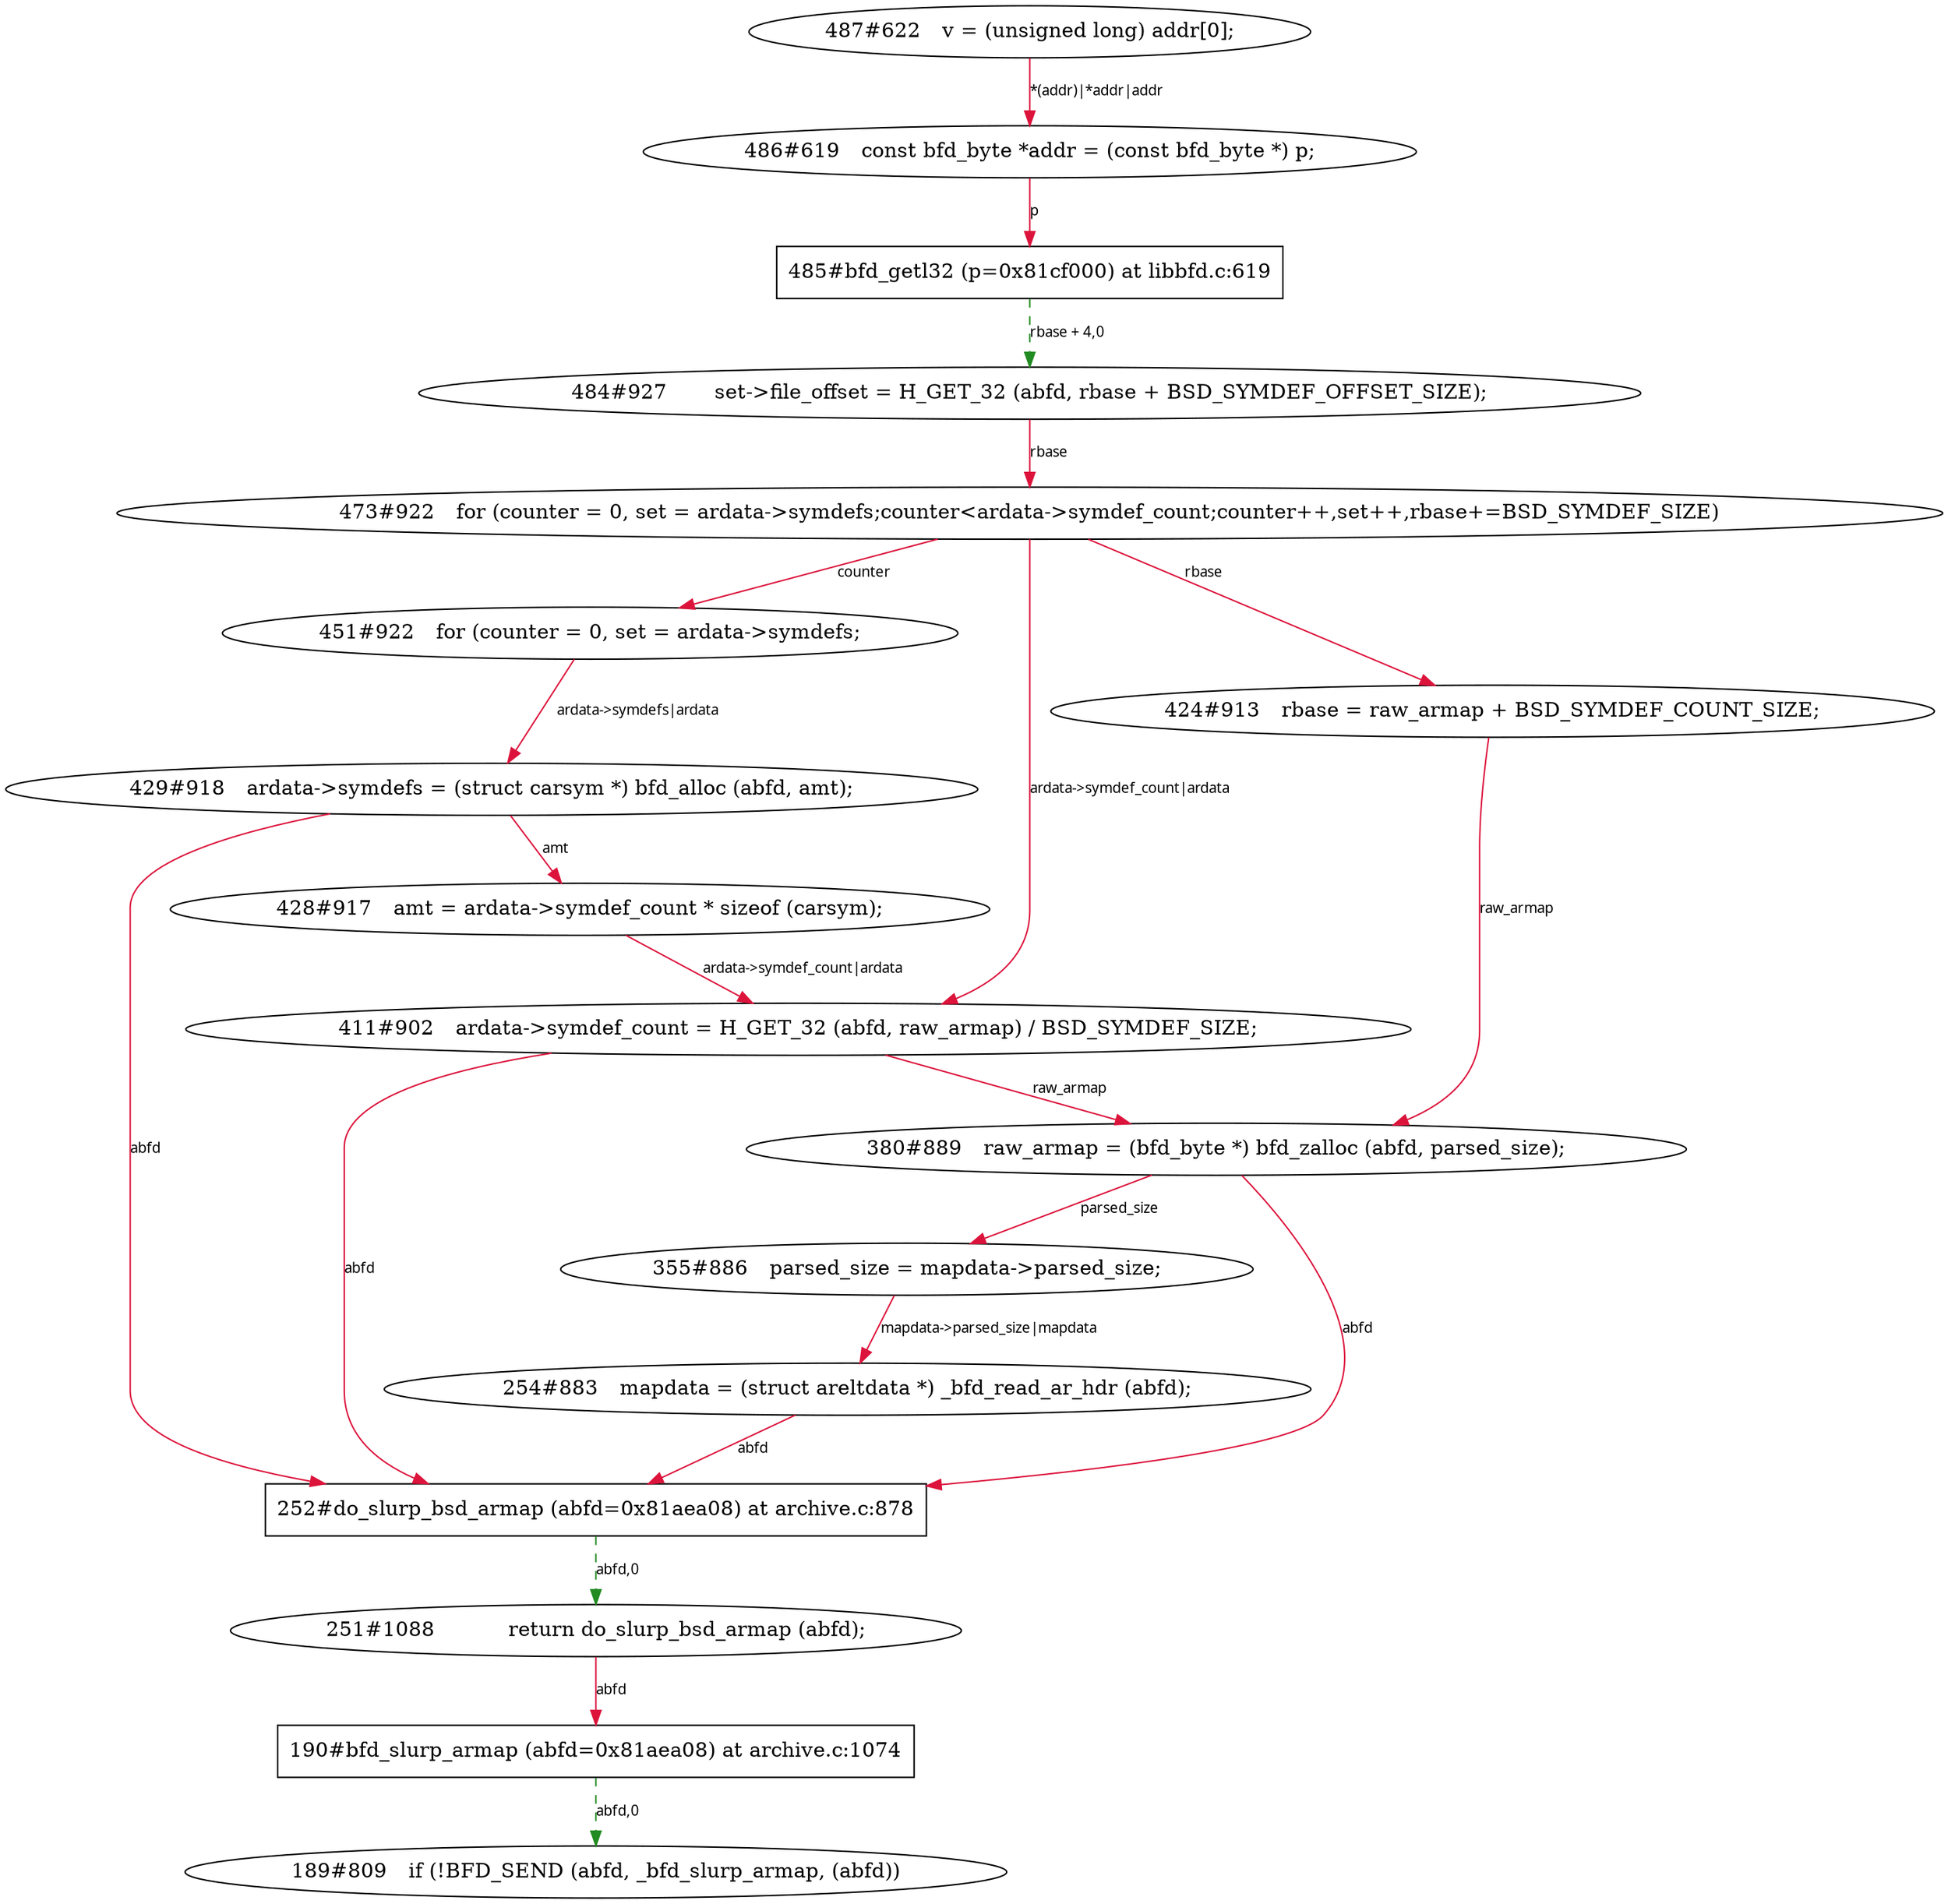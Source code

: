 digraph tiantgraph{
"451#922	  for (counter = 0, set = ardata->symdefs;";
"484#927	      set->file_offset = H_GET_32 (abfd, rbase + BSD_SYMDEF_OFFSET_SIZE);";
"485#bfd_getl32 (p=0x81cf000) at libbfd.c:619"[shape="record"];
"486#619	  const bfd_byte *addr = (const bfd_byte *) p;";
"487#622	  v = (unsigned long) addr[0];";
"424#913	  rbase = raw_armap + BSD_SYMDEF_COUNT_SIZE;";
"380#889	  raw_armap = (bfd_byte *) bfd_zalloc (abfd, parsed_size);";
"428#917	  amt = ardata->symdef_count * sizeof (carsym);";
"429#918	  ardata->symdefs = (struct carsym *) bfd_alloc (abfd, amt);";
"355#886	  parsed_size = mapdata->parsed_size;";
"190#bfd_slurp_armap (abfd=0x81aea08) at archive.c:1074"[shape="record"];
"251#1088	    return do_slurp_bsd_armap (abfd);";
"473#922	  for (counter = 0, set = ardata->symdefs;counter<ardata->symdef_count;counter++,set++,rbase+=BSD_SYMDEF_SIZE)";
"411#902	  ardata->symdef_count = H_GET_32 (abfd, raw_armap) / BSD_SYMDEF_SIZE;";
"252#do_slurp_bsd_armap (abfd=0x81aea08) at archive.c:878"[shape="record"];
"189#809	  if (!BFD_SEND (abfd, _bfd_slurp_armap, (abfd))";
"254#883	  mapdata = (struct areltdata *) _bfd_read_ar_hdr (abfd);";
edge [fontname = "Verdana", fontsize = 10, color="crimson", style="solid"];
"451#922	  for (counter = 0, set = ardata->symdefs;"->"429#918	  ardata->symdefs = (struct carsym *) bfd_alloc (abfd, amt);"[label="ardata->symdefs|ardata"];
"484#927	      set->file_offset = H_GET_32 (abfd, rbase + BSD_SYMDEF_OFFSET_SIZE);"->"473#922	  for (counter = 0, set = ardata->symdefs;counter<ardata->symdef_count;counter++,set++,rbase+=BSD_SYMDEF_SIZE)"[label="rbase"];
"486#619	  const bfd_byte *addr = (const bfd_byte *) p;"->"485#bfd_getl32 (p=0x81cf000) at libbfd.c:619"[label="p"];
"487#622	  v = (unsigned long) addr[0];"->"486#619	  const bfd_byte *addr = (const bfd_byte *) p;"[label="*(addr)|*addr|addr"];
"424#913	  rbase = raw_armap + BSD_SYMDEF_COUNT_SIZE;"->"380#889	  raw_armap = (bfd_byte *) bfd_zalloc (abfd, parsed_size);"[label="raw_armap"];
"428#917	  amt = ardata->symdef_count * sizeof (carsym);"->"411#902	  ardata->symdef_count = H_GET_32 (abfd, raw_armap) / BSD_SYMDEF_SIZE;"[label="ardata->symdef_count|ardata"];
"429#918	  ardata->symdefs = (struct carsym *) bfd_alloc (abfd, amt);"->"428#917	  amt = ardata->symdef_count * sizeof (carsym);"[label="amt"];
"429#918	  ardata->symdefs = (struct carsym *) bfd_alloc (abfd, amt);"->"252#do_slurp_bsd_armap (abfd=0x81aea08) at archive.c:878"[label="abfd"];
"355#886	  parsed_size = mapdata->parsed_size;"->"254#883	  mapdata = (struct areltdata *) _bfd_read_ar_hdr (abfd);"[label="mapdata->parsed_size|mapdata"];
"251#1088	    return do_slurp_bsd_armap (abfd);"->"190#bfd_slurp_armap (abfd=0x81aea08) at archive.c:1074"[label="abfd"];
"473#922	  for (counter = 0, set = ardata->symdefs;counter<ardata->symdef_count;counter++,set++,rbase+=BSD_SYMDEF_SIZE)"->"411#902	  ardata->symdef_count = H_GET_32 (abfd, raw_armap) / BSD_SYMDEF_SIZE;"[label="ardata->symdef_count|ardata"];
"473#922	  for (counter = 0, set = ardata->symdefs;counter<ardata->symdef_count;counter++,set++,rbase+=BSD_SYMDEF_SIZE)"->"451#922	  for (counter = 0, set = ardata->symdefs;"[label="counter"];
"473#922	  for (counter = 0, set = ardata->symdefs;counter<ardata->symdef_count;counter++,set++,rbase+=BSD_SYMDEF_SIZE)"->"424#913	  rbase = raw_armap + BSD_SYMDEF_COUNT_SIZE;"[label="rbase"];
"411#902	  ardata->symdef_count = H_GET_32 (abfd, raw_armap) / BSD_SYMDEF_SIZE;"->"252#do_slurp_bsd_armap (abfd=0x81aea08) at archive.c:878"[label="abfd"];
"411#902	  ardata->symdef_count = H_GET_32 (abfd, raw_armap) / BSD_SYMDEF_SIZE;"->"380#889	  raw_armap = (bfd_byte *) bfd_zalloc (abfd, parsed_size);"[label="raw_armap"];
"380#889	  raw_armap = (bfd_byte *) bfd_zalloc (abfd, parsed_size);"->"252#do_slurp_bsd_armap (abfd=0x81aea08) at archive.c:878"[label="abfd"];
"380#889	  raw_armap = (bfd_byte *) bfd_zalloc (abfd, parsed_size);"->"355#886	  parsed_size = mapdata->parsed_size;"[label="parsed_size"];
"254#883	  mapdata = (struct areltdata *) _bfd_read_ar_hdr (abfd);"->"252#do_slurp_bsd_armap (abfd=0x81aea08) at archive.c:878"[label="abfd"];
"252#do_slurp_bsd_armap (abfd=0x81aea08) at archive.c:878"->"251#1088	    return do_slurp_bsd_armap (abfd);"[label="abfd,0",style="dashed", color="forestgreen"];
"485#bfd_getl32 (p=0x81cf000) at libbfd.c:619"->"484#927	      set->file_offset = H_GET_32 (abfd, rbase + BSD_SYMDEF_OFFSET_SIZE);"[label="rbase + 4,0",style="dashed", color="forestgreen"];
"190#bfd_slurp_armap (abfd=0x81aea08) at archive.c:1074"->"189#809	  if (!BFD_SEND (abfd, _bfd_slurp_armap, (abfd))"[label="abfd,0",style="dashed", color="forestgreen"];
}